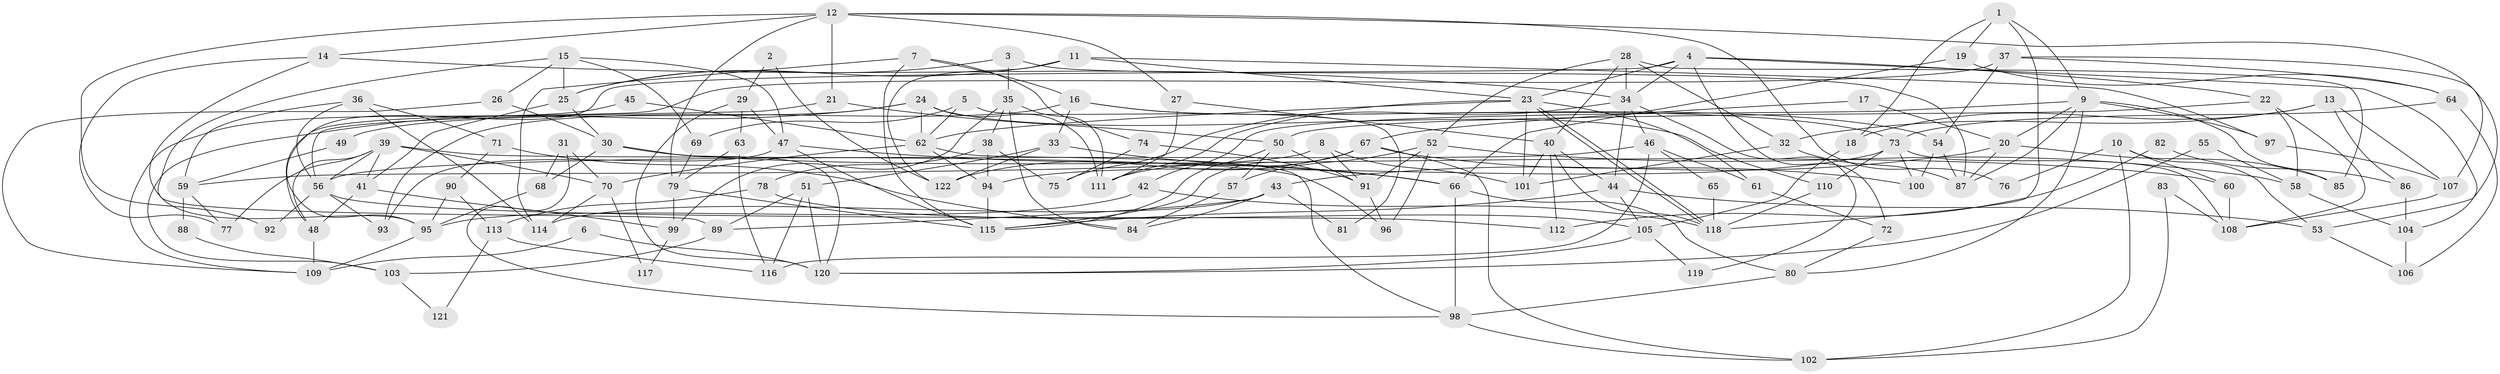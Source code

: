 // coarse degree distribution, {14: 0.02702702702702703, 10: 0.10810810810810811, 16: 0.02702702702702703, 5: 0.1891891891891892, 6: 0.21621621621621623, 8: 0.08108108108108109, 9: 0.08108108108108109, 7: 0.13513513513513514, 2: 0.05405405405405406, 12: 0.02702702702702703, 4: 0.02702702702702703, 3: 0.02702702702702703}
// Generated by graph-tools (version 1.1) at 2025/50/03/04/25 22:50:46]
// undirected, 122 vertices, 244 edges
graph export_dot {
  node [color=gray90,style=filled];
  1;
  2;
  3;
  4;
  5;
  6;
  7;
  8;
  9;
  10;
  11;
  12;
  13;
  14;
  15;
  16;
  17;
  18;
  19;
  20;
  21;
  22;
  23;
  24;
  25;
  26;
  27;
  28;
  29;
  30;
  31;
  32;
  33;
  34;
  35;
  36;
  37;
  38;
  39;
  40;
  41;
  42;
  43;
  44;
  45;
  46;
  47;
  48;
  49;
  50;
  51;
  52;
  53;
  54;
  55;
  56;
  57;
  58;
  59;
  60;
  61;
  62;
  63;
  64;
  65;
  66;
  67;
  68;
  69;
  70;
  71;
  72;
  73;
  74;
  75;
  76;
  77;
  78;
  79;
  80;
  81;
  82;
  83;
  84;
  85;
  86;
  87;
  88;
  89;
  90;
  91;
  92;
  93;
  94;
  95;
  96;
  97;
  98;
  99;
  100;
  101;
  102;
  103;
  104;
  105;
  106;
  107;
  108;
  109;
  110;
  111;
  112;
  113;
  114;
  115;
  116;
  117;
  118;
  119;
  120;
  121;
  122;
  1 -- 118;
  1 -- 9;
  1 -- 18;
  1 -- 19;
  2 -- 122;
  2 -- 29;
  3 -- 35;
  3 -- 87;
  3 -- 25;
  4 -- 23;
  4 -- 72;
  4 -- 22;
  4 -- 34;
  4 -- 95;
  4 -- 104;
  5 -- 69;
  5 -- 62;
  5 -- 81;
  6 -- 120;
  6 -- 109;
  7 -- 74;
  7 -- 115;
  7 -- 16;
  7 -- 114;
  8 -- 101;
  8 -- 59;
  8 -- 91;
  9 -- 87;
  9 -- 97;
  9 -- 20;
  9 -- 42;
  9 -- 80;
  9 -- 85;
  10 -- 102;
  10 -- 53;
  10 -- 60;
  10 -- 76;
  11 -- 25;
  11 -- 23;
  11 -- 97;
  11 -- 122;
  12 -- 27;
  12 -- 21;
  12 -- 14;
  12 -- 76;
  12 -- 79;
  12 -- 92;
  12 -- 107;
  13 -- 107;
  13 -- 32;
  13 -- 18;
  13 -- 86;
  14 -- 34;
  14 -- 77;
  14 -- 89;
  15 -- 25;
  15 -- 47;
  15 -- 26;
  15 -- 69;
  15 -- 95;
  16 -- 73;
  16 -- 33;
  16 -- 54;
  16 -- 93;
  17 -- 67;
  17 -- 20;
  18 -- 105;
  19 -- 64;
  19 -- 66;
  20 -- 85;
  20 -- 43;
  20 -- 87;
  21 -- 50;
  21 -- 56;
  22 -- 50;
  22 -- 58;
  22 -- 108;
  23 -- 101;
  23 -- 118;
  23 -- 118;
  23 -- 61;
  23 -- 62;
  23 -- 75;
  24 -- 62;
  24 -- 111;
  24 -- 49;
  24 -- 103;
  24 -- 110;
  25 -- 30;
  25 -- 41;
  26 -- 30;
  26 -- 109;
  27 -- 111;
  27 -- 40;
  28 -- 52;
  28 -- 40;
  28 -- 32;
  28 -- 34;
  28 -- 85;
  29 -- 47;
  29 -- 120;
  29 -- 63;
  30 -- 68;
  30 -- 120;
  30 -- 60;
  31 -- 98;
  31 -- 70;
  31 -- 68;
  32 -- 87;
  32 -- 101;
  33 -- 66;
  33 -- 51;
  33 -- 122;
  34 -- 44;
  34 -- 46;
  34 -- 111;
  34 -- 119;
  35 -- 111;
  35 -- 99;
  35 -- 38;
  35 -- 84;
  36 -- 71;
  36 -- 114;
  36 -- 56;
  36 -- 59;
  37 -- 48;
  37 -- 54;
  37 -- 53;
  37 -- 64;
  38 -- 94;
  38 -- 75;
  38 -- 78;
  39 -- 41;
  39 -- 56;
  39 -- 48;
  39 -- 70;
  39 -- 77;
  39 -- 96;
  40 -- 118;
  40 -- 44;
  40 -- 101;
  40 -- 112;
  41 -- 48;
  41 -- 99;
  42 -- 95;
  42 -- 118;
  43 -- 114;
  43 -- 81;
  43 -- 84;
  43 -- 89;
  44 -- 53;
  44 -- 105;
  44 -- 115;
  45 -- 62;
  45 -- 109;
  46 -- 116;
  46 -- 56;
  46 -- 61;
  46 -- 65;
  47 -- 115;
  47 -- 93;
  47 -- 66;
  48 -- 109;
  49 -- 59;
  50 -- 57;
  50 -- 115;
  50 -- 91;
  51 -- 89;
  51 -- 116;
  51 -- 120;
  52 -- 96;
  52 -- 91;
  52 -- 57;
  52 -- 58;
  53 -- 106;
  54 -- 100;
  54 -- 87;
  55 -- 58;
  55 -- 120;
  56 -- 92;
  56 -- 93;
  56 -- 112;
  57 -- 84;
  58 -- 104;
  59 -- 77;
  59 -- 88;
  60 -- 108;
  61 -- 72;
  62 -- 98;
  62 -- 70;
  62 -- 94;
  63 -- 79;
  63 -- 116;
  64 -- 73;
  64 -- 106;
  65 -- 118;
  66 -- 80;
  66 -- 98;
  67 -- 122;
  67 -- 115;
  67 -- 100;
  67 -- 102;
  67 -- 111;
  68 -- 95;
  69 -- 79;
  70 -- 114;
  70 -- 117;
  71 -- 90;
  71 -- 84;
  72 -- 80;
  73 -- 110;
  73 -- 108;
  73 -- 94;
  73 -- 100;
  74 -- 91;
  74 -- 75;
  78 -- 105;
  78 -- 113;
  79 -- 115;
  79 -- 99;
  80 -- 98;
  82 -- 112;
  82 -- 86;
  83 -- 102;
  83 -- 108;
  86 -- 104;
  88 -- 103;
  89 -- 103;
  90 -- 95;
  90 -- 113;
  91 -- 96;
  94 -- 115;
  95 -- 109;
  97 -- 107;
  98 -- 102;
  99 -- 117;
  103 -- 121;
  104 -- 106;
  105 -- 119;
  105 -- 120;
  107 -- 108;
  110 -- 118;
  113 -- 116;
  113 -- 121;
}

